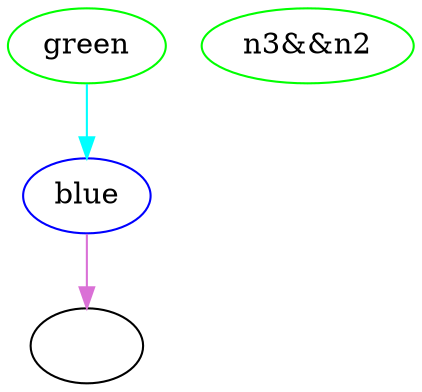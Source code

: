 digraph foo {
    n1 [color=blue, b=3, label="blue", a=4];
    n2 [label=""];
    n3 [color=green, label="green", a=3];
    n4 [color=green, label="n3&&n2", a=toto];
    n1 -> n2 [color=orchid, b=2, a=5];
    n3 -> n1 [color=cyan, b=1];
}
